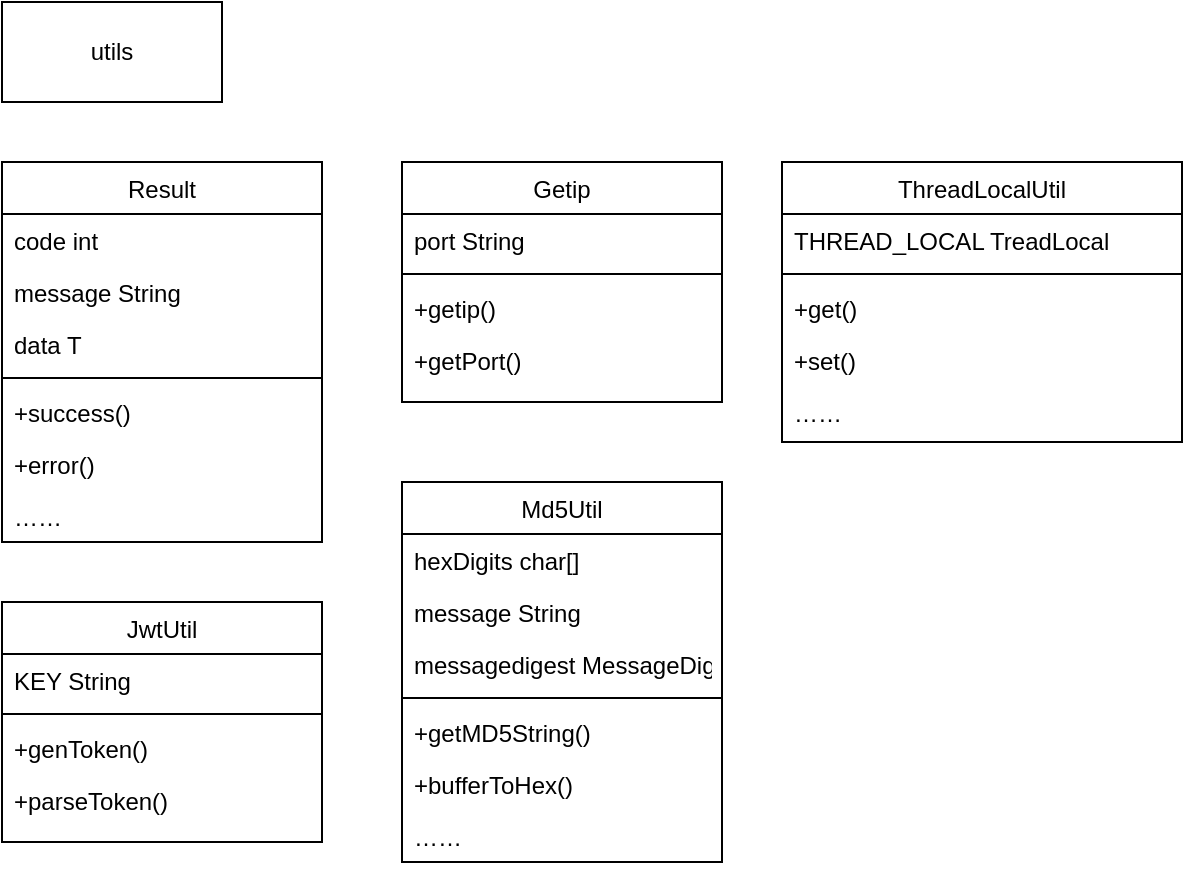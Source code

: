 <mxfile version="24.6.2" type="device">
  <diagram name="第 1 页" id="Lp2j57b1GdOZsle4vQ3J">
    <mxGraphModel dx="1841" dy="-542" grid="1" gridSize="10" guides="1" tooltips="1" connect="1" arrows="1" fold="1" page="1" pageScale="1" pageWidth="827" pageHeight="1169" math="0" shadow="0">
      <root>
        <mxCell id="0" />
        <mxCell id="1" parent="0" />
        <mxCell id="w91NFe1aPn4nP2KP7Lse-1" value="Result" style="swimlane;fontStyle=0;align=center;verticalAlign=top;childLayout=stackLayout;horizontal=1;startSize=26;horizontalStack=0;resizeParent=1;resizeLast=0;collapsible=1;marginBottom=0;rounded=0;shadow=0;strokeWidth=1;" vertex="1" parent="1">
          <mxGeometry x="-330" y="1370" width="160" height="190" as="geometry">
            <mxRectangle x="550" y="140" width="160" height="26" as="alternateBounds" />
          </mxGeometry>
        </mxCell>
        <mxCell id="w91NFe1aPn4nP2KP7Lse-2" value="code int" style="text;align=left;verticalAlign=top;spacingLeft=4;spacingRight=4;overflow=hidden;rotatable=0;points=[[0,0.5],[1,0.5]];portConstraint=eastwest;" vertex="1" parent="w91NFe1aPn4nP2KP7Lse-1">
          <mxGeometry y="26" width="160" height="26" as="geometry" />
        </mxCell>
        <mxCell id="w91NFe1aPn4nP2KP7Lse-3" value="message String" style="text;align=left;verticalAlign=top;spacingLeft=4;spacingRight=4;overflow=hidden;rotatable=0;points=[[0,0.5],[1,0.5]];portConstraint=eastwest;rounded=0;shadow=0;html=0;" vertex="1" parent="w91NFe1aPn4nP2KP7Lse-1">
          <mxGeometry y="52" width="160" height="26" as="geometry" />
        </mxCell>
        <mxCell id="w91NFe1aPn4nP2KP7Lse-4" value="data T" style="text;align=left;verticalAlign=top;spacingLeft=4;spacingRight=4;overflow=hidden;rotatable=0;points=[[0,0.5],[1,0.5]];portConstraint=eastwest;rounded=0;shadow=0;html=0;" vertex="1" parent="w91NFe1aPn4nP2KP7Lse-1">
          <mxGeometry y="78" width="160" height="26" as="geometry" />
        </mxCell>
        <mxCell id="w91NFe1aPn4nP2KP7Lse-5" value="" style="line;html=1;strokeWidth=1;align=left;verticalAlign=middle;spacingTop=-1;spacingLeft=3;spacingRight=3;rotatable=0;labelPosition=right;points=[];portConstraint=eastwest;" vertex="1" parent="w91NFe1aPn4nP2KP7Lse-1">
          <mxGeometry y="104" width="160" height="8" as="geometry" />
        </mxCell>
        <mxCell id="w91NFe1aPn4nP2KP7Lse-6" value="+success()" style="text;align=left;verticalAlign=top;spacingLeft=4;spacingRight=4;overflow=hidden;rotatable=0;points=[[0,0.5],[1,0.5]];portConstraint=eastwest;" vertex="1" parent="w91NFe1aPn4nP2KP7Lse-1">
          <mxGeometry y="112" width="160" height="26" as="geometry" />
        </mxCell>
        <mxCell id="w91NFe1aPn4nP2KP7Lse-7" value="+error()" style="text;align=left;verticalAlign=top;spacingLeft=4;spacingRight=4;overflow=hidden;rotatable=0;points=[[0,0.5],[1,0.5]];portConstraint=eastwest;" vertex="1" parent="w91NFe1aPn4nP2KP7Lse-1">
          <mxGeometry y="138" width="160" height="26" as="geometry" />
        </mxCell>
        <mxCell id="w91NFe1aPn4nP2KP7Lse-8" value="……" style="text;align=left;verticalAlign=top;spacingLeft=4;spacingRight=4;overflow=hidden;rotatable=0;points=[[0,0.5],[1,0.5]];portConstraint=eastwest;" vertex="1" parent="w91NFe1aPn4nP2KP7Lse-1">
          <mxGeometry y="164" width="160" height="26" as="geometry" />
        </mxCell>
        <mxCell id="w91NFe1aPn4nP2KP7Lse-9" value="Getip" style="swimlane;fontStyle=0;align=center;verticalAlign=top;childLayout=stackLayout;horizontal=1;startSize=26;horizontalStack=0;resizeParent=1;resizeLast=0;collapsible=1;marginBottom=0;rounded=0;shadow=0;strokeWidth=1;" vertex="1" parent="1">
          <mxGeometry x="-130" y="1370" width="160" height="120" as="geometry">
            <mxRectangle x="550" y="140" width="160" height="26" as="alternateBounds" />
          </mxGeometry>
        </mxCell>
        <mxCell id="w91NFe1aPn4nP2KP7Lse-10" value="port String" style="text;align=left;verticalAlign=top;spacingLeft=4;spacingRight=4;overflow=hidden;rotatable=0;points=[[0,0.5],[1,0.5]];portConstraint=eastwest;" vertex="1" parent="w91NFe1aPn4nP2KP7Lse-9">
          <mxGeometry y="26" width="160" height="26" as="geometry" />
        </mxCell>
        <mxCell id="w91NFe1aPn4nP2KP7Lse-11" value="" style="line;html=1;strokeWidth=1;align=left;verticalAlign=middle;spacingTop=-1;spacingLeft=3;spacingRight=3;rotatable=0;labelPosition=right;points=[];portConstraint=eastwest;" vertex="1" parent="w91NFe1aPn4nP2KP7Lse-9">
          <mxGeometry y="52" width="160" height="8" as="geometry" />
        </mxCell>
        <mxCell id="w91NFe1aPn4nP2KP7Lse-12" value="+getip()" style="text;align=left;verticalAlign=top;spacingLeft=4;spacingRight=4;overflow=hidden;rotatable=0;points=[[0,0.5],[1,0.5]];portConstraint=eastwest;" vertex="1" parent="w91NFe1aPn4nP2KP7Lse-9">
          <mxGeometry y="60" width="160" height="26" as="geometry" />
        </mxCell>
        <mxCell id="w91NFe1aPn4nP2KP7Lse-13" value="+getPort()" style="text;align=left;verticalAlign=top;spacingLeft=4;spacingRight=4;overflow=hidden;rotatable=0;points=[[0,0.5],[1,0.5]];portConstraint=eastwest;" vertex="1" parent="w91NFe1aPn4nP2KP7Lse-9">
          <mxGeometry y="86" width="160" height="26" as="geometry" />
        </mxCell>
        <mxCell id="w91NFe1aPn4nP2KP7Lse-14" value="JwtUtil" style="swimlane;fontStyle=0;align=center;verticalAlign=top;childLayout=stackLayout;horizontal=1;startSize=26;horizontalStack=0;resizeParent=1;resizeLast=0;collapsible=1;marginBottom=0;rounded=0;shadow=0;strokeWidth=1;" vertex="1" parent="1">
          <mxGeometry x="-330" y="1590" width="160" height="120" as="geometry">
            <mxRectangle x="550" y="140" width="160" height="26" as="alternateBounds" />
          </mxGeometry>
        </mxCell>
        <mxCell id="w91NFe1aPn4nP2KP7Lse-15" value="KEY String" style="text;align=left;verticalAlign=top;spacingLeft=4;spacingRight=4;overflow=hidden;rotatable=0;points=[[0,0.5],[1,0.5]];portConstraint=eastwest;" vertex="1" parent="w91NFe1aPn4nP2KP7Lse-14">
          <mxGeometry y="26" width="160" height="26" as="geometry" />
        </mxCell>
        <mxCell id="w91NFe1aPn4nP2KP7Lse-16" value="" style="line;html=1;strokeWidth=1;align=left;verticalAlign=middle;spacingTop=-1;spacingLeft=3;spacingRight=3;rotatable=0;labelPosition=right;points=[];portConstraint=eastwest;" vertex="1" parent="w91NFe1aPn4nP2KP7Lse-14">
          <mxGeometry y="52" width="160" height="8" as="geometry" />
        </mxCell>
        <mxCell id="w91NFe1aPn4nP2KP7Lse-17" value="+genToken()" style="text;align=left;verticalAlign=top;spacingLeft=4;spacingRight=4;overflow=hidden;rotatable=0;points=[[0,0.5],[1,0.5]];portConstraint=eastwest;" vertex="1" parent="w91NFe1aPn4nP2KP7Lse-14">
          <mxGeometry y="60" width="160" height="26" as="geometry" />
        </mxCell>
        <mxCell id="w91NFe1aPn4nP2KP7Lse-18" value="+parseToken()" style="text;align=left;verticalAlign=top;spacingLeft=4;spacingRight=4;overflow=hidden;rotatable=0;points=[[0,0.5],[1,0.5]];portConstraint=eastwest;" vertex="1" parent="w91NFe1aPn4nP2KP7Lse-14">
          <mxGeometry y="86" width="160" height="26" as="geometry" />
        </mxCell>
        <mxCell id="w91NFe1aPn4nP2KP7Lse-19" value="Md5Util" style="swimlane;fontStyle=0;align=center;verticalAlign=top;childLayout=stackLayout;horizontal=1;startSize=26;horizontalStack=0;resizeParent=1;resizeLast=0;collapsible=1;marginBottom=0;rounded=0;shadow=0;strokeWidth=1;" vertex="1" parent="1">
          <mxGeometry x="-130" y="1530" width="160" height="190" as="geometry">
            <mxRectangle x="550" y="140" width="160" height="26" as="alternateBounds" />
          </mxGeometry>
        </mxCell>
        <mxCell id="w91NFe1aPn4nP2KP7Lse-20" value="hexDigits char[]" style="text;align=left;verticalAlign=top;spacingLeft=4;spacingRight=4;overflow=hidden;rotatable=0;points=[[0,0.5],[1,0.5]];portConstraint=eastwest;" vertex="1" parent="w91NFe1aPn4nP2KP7Lse-19">
          <mxGeometry y="26" width="160" height="26" as="geometry" />
        </mxCell>
        <mxCell id="w91NFe1aPn4nP2KP7Lse-21" value="message String" style="text;align=left;verticalAlign=top;spacingLeft=4;spacingRight=4;overflow=hidden;rotatable=0;points=[[0,0.5],[1,0.5]];portConstraint=eastwest;rounded=0;shadow=0;html=0;" vertex="1" parent="w91NFe1aPn4nP2KP7Lse-19">
          <mxGeometry y="52" width="160" height="26" as="geometry" />
        </mxCell>
        <mxCell id="w91NFe1aPn4nP2KP7Lse-22" value="messagedigest MessageDigest " style="text;align=left;verticalAlign=top;spacingLeft=4;spacingRight=4;overflow=hidden;rotatable=0;points=[[0,0.5],[1,0.5]];portConstraint=eastwest;rounded=0;shadow=0;html=0;" vertex="1" parent="w91NFe1aPn4nP2KP7Lse-19">
          <mxGeometry y="78" width="160" height="26" as="geometry" />
        </mxCell>
        <mxCell id="w91NFe1aPn4nP2KP7Lse-23" value="" style="line;html=1;strokeWidth=1;align=left;verticalAlign=middle;spacingTop=-1;spacingLeft=3;spacingRight=3;rotatable=0;labelPosition=right;points=[];portConstraint=eastwest;" vertex="1" parent="w91NFe1aPn4nP2KP7Lse-19">
          <mxGeometry y="104" width="160" height="8" as="geometry" />
        </mxCell>
        <mxCell id="w91NFe1aPn4nP2KP7Lse-24" value="+getMD5String()" style="text;align=left;verticalAlign=top;spacingLeft=4;spacingRight=4;overflow=hidden;rotatable=0;points=[[0,0.5],[1,0.5]];portConstraint=eastwest;" vertex="1" parent="w91NFe1aPn4nP2KP7Lse-19">
          <mxGeometry y="112" width="160" height="26" as="geometry" />
        </mxCell>
        <mxCell id="w91NFe1aPn4nP2KP7Lse-25" value="+bufferToHex()" style="text;align=left;verticalAlign=top;spacingLeft=4;spacingRight=4;overflow=hidden;rotatable=0;points=[[0,0.5],[1,0.5]];portConstraint=eastwest;" vertex="1" parent="w91NFe1aPn4nP2KP7Lse-19">
          <mxGeometry y="138" width="160" height="26" as="geometry" />
        </mxCell>
        <mxCell id="w91NFe1aPn4nP2KP7Lse-26" value="……" style="text;align=left;verticalAlign=top;spacingLeft=4;spacingRight=4;overflow=hidden;rotatable=0;points=[[0,0.5],[1,0.5]];portConstraint=eastwest;" vertex="1" parent="w91NFe1aPn4nP2KP7Lse-19">
          <mxGeometry y="164" width="160" height="26" as="geometry" />
        </mxCell>
        <mxCell id="w91NFe1aPn4nP2KP7Lse-27" value="ThreadLocalUtil" style="swimlane;fontStyle=0;align=center;verticalAlign=top;childLayout=stackLayout;horizontal=1;startSize=26;horizontalStack=0;resizeParent=1;resizeLast=0;collapsible=1;marginBottom=0;rounded=0;shadow=0;strokeWidth=1;" vertex="1" parent="1">
          <mxGeometry x="60" y="1370" width="200" height="140" as="geometry">
            <mxRectangle x="550" y="140" width="160" height="26" as="alternateBounds" />
          </mxGeometry>
        </mxCell>
        <mxCell id="w91NFe1aPn4nP2KP7Lse-28" value="THREAD_LOCAL TreadLocal" style="text;align=left;verticalAlign=top;spacingLeft=4;spacingRight=4;overflow=hidden;rotatable=0;points=[[0,0.5],[1,0.5]];portConstraint=eastwest;" vertex="1" parent="w91NFe1aPn4nP2KP7Lse-27">
          <mxGeometry y="26" width="200" height="26" as="geometry" />
        </mxCell>
        <mxCell id="w91NFe1aPn4nP2KP7Lse-29" value="" style="line;html=1;strokeWidth=1;align=left;verticalAlign=middle;spacingTop=-1;spacingLeft=3;spacingRight=3;rotatable=0;labelPosition=right;points=[];portConstraint=eastwest;" vertex="1" parent="w91NFe1aPn4nP2KP7Lse-27">
          <mxGeometry y="52" width="200" height="8" as="geometry" />
        </mxCell>
        <mxCell id="w91NFe1aPn4nP2KP7Lse-30" value="+get()" style="text;align=left;verticalAlign=top;spacingLeft=4;spacingRight=4;overflow=hidden;rotatable=0;points=[[0,0.5],[1,0.5]];portConstraint=eastwest;" vertex="1" parent="w91NFe1aPn4nP2KP7Lse-27">
          <mxGeometry y="60" width="200" height="26" as="geometry" />
        </mxCell>
        <mxCell id="w91NFe1aPn4nP2KP7Lse-31" value="+set()" style="text;align=left;verticalAlign=top;spacingLeft=4;spacingRight=4;overflow=hidden;rotatable=0;points=[[0,0.5],[1,0.5]];portConstraint=eastwest;" vertex="1" parent="w91NFe1aPn4nP2KP7Lse-27">
          <mxGeometry y="86" width="200" height="26" as="geometry" />
        </mxCell>
        <mxCell id="w91NFe1aPn4nP2KP7Lse-32" value="……" style="text;align=left;verticalAlign=top;spacingLeft=4;spacingRight=4;overflow=hidden;rotatable=0;points=[[0,0.5],[1,0.5]];portConstraint=eastwest;" vertex="1" parent="w91NFe1aPn4nP2KP7Lse-27">
          <mxGeometry y="112" width="200" height="26" as="geometry" />
        </mxCell>
        <mxCell id="w91NFe1aPn4nP2KP7Lse-33" value="utils" style="html=1;whiteSpace=wrap;" vertex="1" parent="1">
          <mxGeometry x="-330" y="1290" width="110" height="50" as="geometry" />
        </mxCell>
      </root>
    </mxGraphModel>
  </diagram>
</mxfile>
